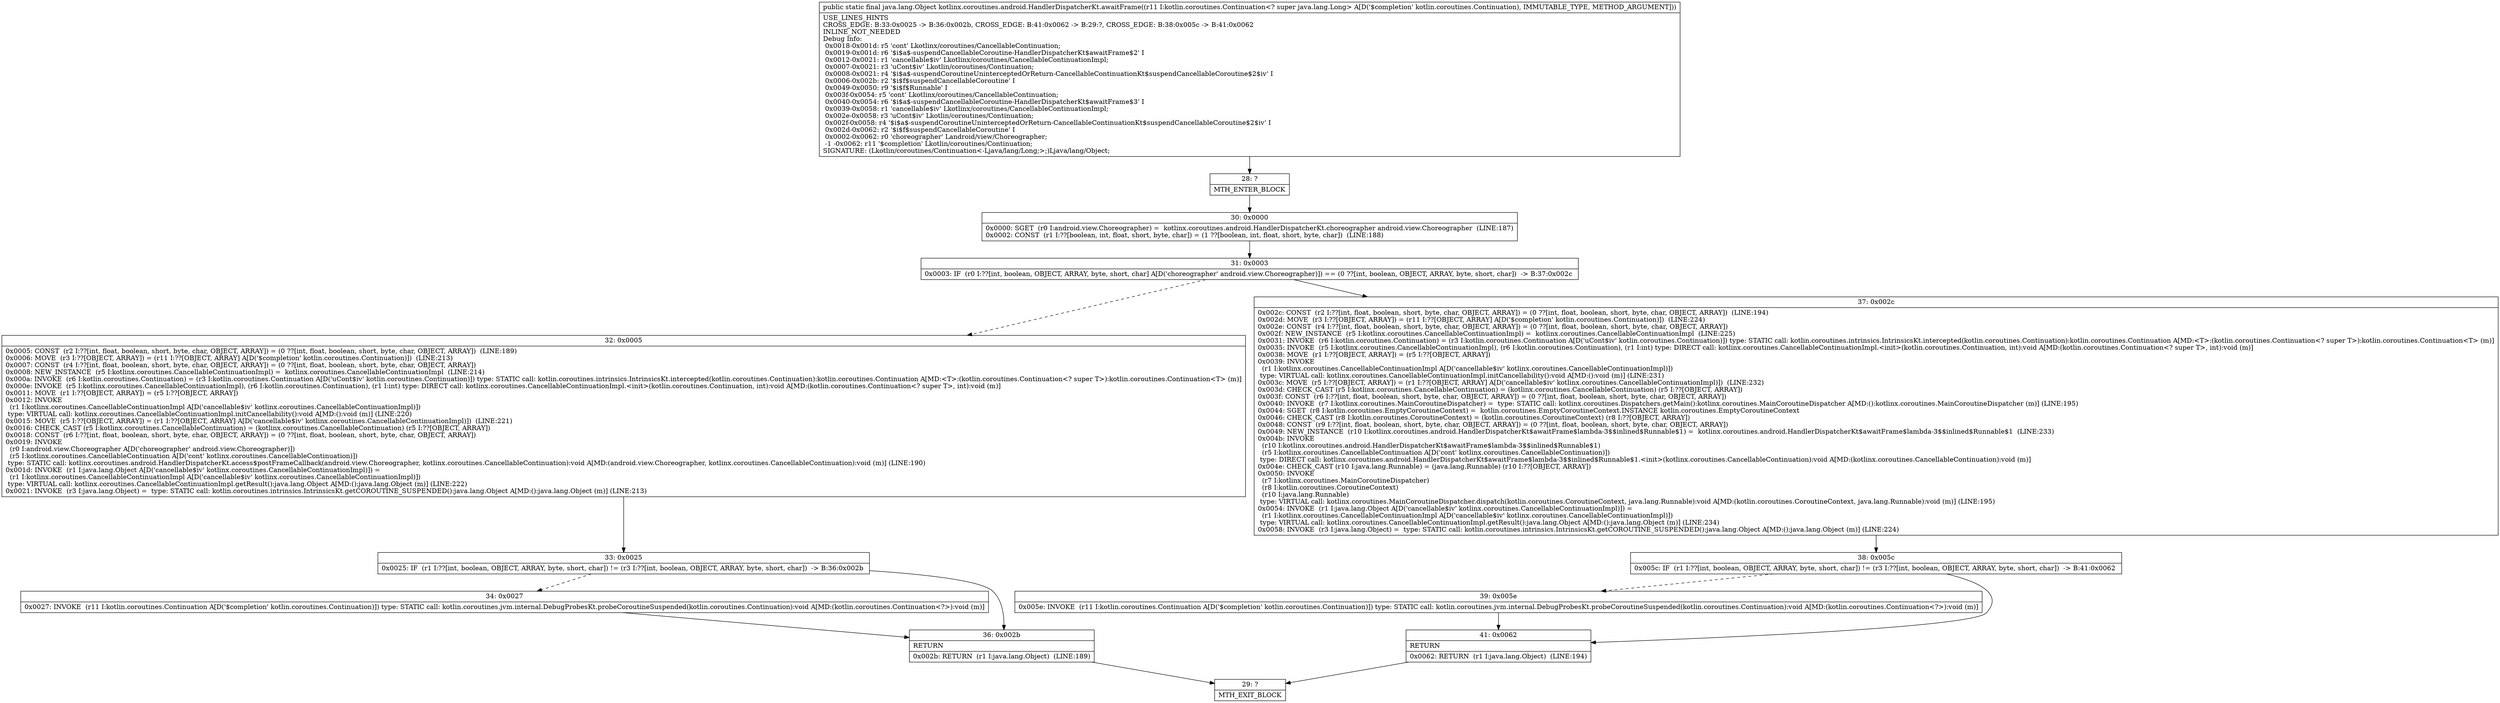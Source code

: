 digraph "CFG forkotlinx.coroutines.android.HandlerDispatcherKt.awaitFrame(Lkotlin\/coroutines\/Continuation;)Ljava\/lang\/Object;" {
Node_28 [shape=record,label="{28\:\ ?|MTH_ENTER_BLOCK\l}"];
Node_30 [shape=record,label="{30\:\ 0x0000|0x0000: SGET  (r0 I:android.view.Choreographer) =  kotlinx.coroutines.android.HandlerDispatcherKt.choreographer android.view.Choreographer  (LINE:187)\l0x0002: CONST  (r1 I:??[boolean, int, float, short, byte, char]) = (1 ??[boolean, int, float, short, byte, char])  (LINE:188)\l}"];
Node_31 [shape=record,label="{31\:\ 0x0003|0x0003: IF  (r0 I:??[int, boolean, OBJECT, ARRAY, byte, short, char] A[D('choreographer' android.view.Choreographer)]) == (0 ??[int, boolean, OBJECT, ARRAY, byte, short, char])  \-\> B:37:0x002c \l}"];
Node_32 [shape=record,label="{32\:\ 0x0005|0x0005: CONST  (r2 I:??[int, float, boolean, short, byte, char, OBJECT, ARRAY]) = (0 ??[int, float, boolean, short, byte, char, OBJECT, ARRAY])  (LINE:189)\l0x0006: MOVE  (r3 I:??[OBJECT, ARRAY]) = (r11 I:??[OBJECT, ARRAY] A[D('$completion' kotlin.coroutines.Continuation)])  (LINE:213)\l0x0007: CONST  (r4 I:??[int, float, boolean, short, byte, char, OBJECT, ARRAY]) = (0 ??[int, float, boolean, short, byte, char, OBJECT, ARRAY]) \l0x0008: NEW_INSTANCE  (r5 I:kotlinx.coroutines.CancellableContinuationImpl) =  kotlinx.coroutines.CancellableContinuationImpl  (LINE:214)\l0x000a: INVOKE  (r6 I:kotlin.coroutines.Continuation) = (r3 I:kotlin.coroutines.Continuation A[D('uCont$iv' kotlin.coroutines.Continuation)]) type: STATIC call: kotlin.coroutines.intrinsics.IntrinsicsKt.intercepted(kotlin.coroutines.Continuation):kotlin.coroutines.Continuation A[MD:\<T\>:(kotlin.coroutines.Continuation\<? super T\>):kotlin.coroutines.Continuation\<T\> (m)]\l0x000e: INVOKE  (r5 I:kotlinx.coroutines.CancellableContinuationImpl), (r6 I:kotlin.coroutines.Continuation), (r1 I:int) type: DIRECT call: kotlinx.coroutines.CancellableContinuationImpl.\<init\>(kotlin.coroutines.Continuation, int):void A[MD:(kotlin.coroutines.Continuation\<? super T\>, int):void (m)]\l0x0011: MOVE  (r1 I:??[OBJECT, ARRAY]) = (r5 I:??[OBJECT, ARRAY]) \l0x0012: INVOKE  \l  (r1 I:kotlinx.coroutines.CancellableContinuationImpl A[D('cancellable$iv' kotlinx.coroutines.CancellableContinuationImpl)])\l type: VIRTUAL call: kotlinx.coroutines.CancellableContinuationImpl.initCancellability():void A[MD:():void (m)] (LINE:220)\l0x0015: MOVE  (r5 I:??[OBJECT, ARRAY]) = (r1 I:??[OBJECT, ARRAY] A[D('cancellable$iv' kotlinx.coroutines.CancellableContinuationImpl)])  (LINE:221)\l0x0016: CHECK_CAST (r5 I:kotlinx.coroutines.CancellableContinuation) = (kotlinx.coroutines.CancellableContinuation) (r5 I:??[OBJECT, ARRAY]) \l0x0018: CONST  (r6 I:??[int, float, boolean, short, byte, char, OBJECT, ARRAY]) = (0 ??[int, float, boolean, short, byte, char, OBJECT, ARRAY]) \l0x0019: INVOKE  \l  (r0 I:android.view.Choreographer A[D('choreographer' android.view.Choreographer)])\l  (r5 I:kotlinx.coroutines.CancellableContinuation A[D('cont' kotlinx.coroutines.CancellableContinuation)])\l type: STATIC call: kotlinx.coroutines.android.HandlerDispatcherKt.access$postFrameCallback(android.view.Choreographer, kotlinx.coroutines.CancellableContinuation):void A[MD:(android.view.Choreographer, kotlinx.coroutines.CancellableContinuation):void (m)] (LINE:190)\l0x001d: INVOKE  (r1 I:java.lang.Object A[D('cancellable$iv' kotlinx.coroutines.CancellableContinuationImpl)]) = \l  (r1 I:kotlinx.coroutines.CancellableContinuationImpl A[D('cancellable$iv' kotlinx.coroutines.CancellableContinuationImpl)])\l type: VIRTUAL call: kotlinx.coroutines.CancellableContinuationImpl.getResult():java.lang.Object A[MD:():java.lang.Object (m)] (LINE:222)\l0x0021: INVOKE  (r3 I:java.lang.Object) =  type: STATIC call: kotlin.coroutines.intrinsics.IntrinsicsKt.getCOROUTINE_SUSPENDED():java.lang.Object A[MD:():java.lang.Object (m)] (LINE:213)\l}"];
Node_33 [shape=record,label="{33\:\ 0x0025|0x0025: IF  (r1 I:??[int, boolean, OBJECT, ARRAY, byte, short, char]) != (r3 I:??[int, boolean, OBJECT, ARRAY, byte, short, char])  \-\> B:36:0x002b \l}"];
Node_34 [shape=record,label="{34\:\ 0x0027|0x0027: INVOKE  (r11 I:kotlin.coroutines.Continuation A[D('$completion' kotlin.coroutines.Continuation)]) type: STATIC call: kotlin.coroutines.jvm.internal.DebugProbesKt.probeCoroutineSuspended(kotlin.coroutines.Continuation):void A[MD:(kotlin.coroutines.Continuation\<?\>):void (m)]\l}"];
Node_36 [shape=record,label="{36\:\ 0x002b|RETURN\l|0x002b: RETURN  (r1 I:java.lang.Object)  (LINE:189)\l}"];
Node_29 [shape=record,label="{29\:\ ?|MTH_EXIT_BLOCK\l}"];
Node_37 [shape=record,label="{37\:\ 0x002c|0x002c: CONST  (r2 I:??[int, float, boolean, short, byte, char, OBJECT, ARRAY]) = (0 ??[int, float, boolean, short, byte, char, OBJECT, ARRAY])  (LINE:194)\l0x002d: MOVE  (r3 I:??[OBJECT, ARRAY]) = (r11 I:??[OBJECT, ARRAY] A[D('$completion' kotlin.coroutines.Continuation)])  (LINE:224)\l0x002e: CONST  (r4 I:??[int, float, boolean, short, byte, char, OBJECT, ARRAY]) = (0 ??[int, float, boolean, short, byte, char, OBJECT, ARRAY]) \l0x002f: NEW_INSTANCE  (r5 I:kotlinx.coroutines.CancellableContinuationImpl) =  kotlinx.coroutines.CancellableContinuationImpl  (LINE:225)\l0x0031: INVOKE  (r6 I:kotlin.coroutines.Continuation) = (r3 I:kotlin.coroutines.Continuation A[D('uCont$iv' kotlin.coroutines.Continuation)]) type: STATIC call: kotlin.coroutines.intrinsics.IntrinsicsKt.intercepted(kotlin.coroutines.Continuation):kotlin.coroutines.Continuation A[MD:\<T\>:(kotlin.coroutines.Continuation\<? super T\>):kotlin.coroutines.Continuation\<T\> (m)]\l0x0035: INVOKE  (r5 I:kotlinx.coroutines.CancellableContinuationImpl), (r6 I:kotlin.coroutines.Continuation), (r1 I:int) type: DIRECT call: kotlinx.coroutines.CancellableContinuationImpl.\<init\>(kotlin.coroutines.Continuation, int):void A[MD:(kotlin.coroutines.Continuation\<? super T\>, int):void (m)]\l0x0038: MOVE  (r1 I:??[OBJECT, ARRAY]) = (r5 I:??[OBJECT, ARRAY]) \l0x0039: INVOKE  \l  (r1 I:kotlinx.coroutines.CancellableContinuationImpl A[D('cancellable$iv' kotlinx.coroutines.CancellableContinuationImpl)])\l type: VIRTUAL call: kotlinx.coroutines.CancellableContinuationImpl.initCancellability():void A[MD:():void (m)] (LINE:231)\l0x003c: MOVE  (r5 I:??[OBJECT, ARRAY]) = (r1 I:??[OBJECT, ARRAY] A[D('cancellable$iv' kotlinx.coroutines.CancellableContinuationImpl)])  (LINE:232)\l0x003d: CHECK_CAST (r5 I:kotlinx.coroutines.CancellableContinuation) = (kotlinx.coroutines.CancellableContinuation) (r5 I:??[OBJECT, ARRAY]) \l0x003f: CONST  (r6 I:??[int, float, boolean, short, byte, char, OBJECT, ARRAY]) = (0 ??[int, float, boolean, short, byte, char, OBJECT, ARRAY]) \l0x0040: INVOKE  (r7 I:kotlinx.coroutines.MainCoroutineDispatcher) =  type: STATIC call: kotlinx.coroutines.Dispatchers.getMain():kotlinx.coroutines.MainCoroutineDispatcher A[MD:():kotlinx.coroutines.MainCoroutineDispatcher (m)] (LINE:195)\l0x0044: SGET  (r8 I:kotlin.coroutines.EmptyCoroutineContext) =  kotlin.coroutines.EmptyCoroutineContext.INSTANCE kotlin.coroutines.EmptyCoroutineContext \l0x0046: CHECK_CAST (r8 I:kotlin.coroutines.CoroutineContext) = (kotlin.coroutines.CoroutineContext) (r8 I:??[OBJECT, ARRAY]) \l0x0048: CONST  (r9 I:??[int, float, boolean, short, byte, char, OBJECT, ARRAY]) = (0 ??[int, float, boolean, short, byte, char, OBJECT, ARRAY]) \l0x0049: NEW_INSTANCE  (r10 I:kotlinx.coroutines.android.HandlerDispatcherKt$awaitFrame$lambda\-3$$inlined$Runnable$1) =  kotlinx.coroutines.android.HandlerDispatcherKt$awaitFrame$lambda\-3$$inlined$Runnable$1  (LINE:233)\l0x004b: INVOKE  \l  (r10 I:kotlinx.coroutines.android.HandlerDispatcherKt$awaitFrame$lambda\-3$$inlined$Runnable$1)\l  (r5 I:kotlinx.coroutines.CancellableContinuation A[D('cont' kotlinx.coroutines.CancellableContinuation)])\l type: DIRECT call: kotlinx.coroutines.android.HandlerDispatcherKt$awaitFrame$lambda\-3$$inlined$Runnable$1.\<init\>(kotlinx.coroutines.CancellableContinuation):void A[MD:(kotlinx.coroutines.CancellableContinuation):void (m)]\l0x004e: CHECK_CAST (r10 I:java.lang.Runnable) = (java.lang.Runnable) (r10 I:??[OBJECT, ARRAY]) \l0x0050: INVOKE  \l  (r7 I:kotlinx.coroutines.MainCoroutineDispatcher)\l  (r8 I:kotlin.coroutines.CoroutineContext)\l  (r10 I:java.lang.Runnable)\l type: VIRTUAL call: kotlinx.coroutines.MainCoroutineDispatcher.dispatch(kotlin.coroutines.CoroutineContext, java.lang.Runnable):void A[MD:(kotlin.coroutines.CoroutineContext, java.lang.Runnable):void (m)] (LINE:195)\l0x0054: INVOKE  (r1 I:java.lang.Object A[D('cancellable$iv' kotlinx.coroutines.CancellableContinuationImpl)]) = \l  (r1 I:kotlinx.coroutines.CancellableContinuationImpl A[D('cancellable$iv' kotlinx.coroutines.CancellableContinuationImpl)])\l type: VIRTUAL call: kotlinx.coroutines.CancellableContinuationImpl.getResult():java.lang.Object A[MD:():java.lang.Object (m)] (LINE:234)\l0x0058: INVOKE  (r3 I:java.lang.Object) =  type: STATIC call: kotlin.coroutines.intrinsics.IntrinsicsKt.getCOROUTINE_SUSPENDED():java.lang.Object A[MD:():java.lang.Object (m)] (LINE:224)\l}"];
Node_38 [shape=record,label="{38\:\ 0x005c|0x005c: IF  (r1 I:??[int, boolean, OBJECT, ARRAY, byte, short, char]) != (r3 I:??[int, boolean, OBJECT, ARRAY, byte, short, char])  \-\> B:41:0x0062 \l}"];
Node_39 [shape=record,label="{39\:\ 0x005e|0x005e: INVOKE  (r11 I:kotlin.coroutines.Continuation A[D('$completion' kotlin.coroutines.Continuation)]) type: STATIC call: kotlin.coroutines.jvm.internal.DebugProbesKt.probeCoroutineSuspended(kotlin.coroutines.Continuation):void A[MD:(kotlin.coroutines.Continuation\<?\>):void (m)]\l}"];
Node_41 [shape=record,label="{41\:\ 0x0062|RETURN\l|0x0062: RETURN  (r1 I:java.lang.Object)  (LINE:194)\l}"];
MethodNode[shape=record,label="{public static final java.lang.Object kotlinx.coroutines.android.HandlerDispatcherKt.awaitFrame((r11 I:kotlin.coroutines.Continuation\<? super java.lang.Long\> A[D('$completion' kotlin.coroutines.Continuation), IMMUTABLE_TYPE, METHOD_ARGUMENT]))  | USE_LINES_HINTS\lCROSS_EDGE: B:33:0x0025 \-\> B:36:0x002b, CROSS_EDGE: B:41:0x0062 \-\> B:29:?, CROSS_EDGE: B:38:0x005c \-\> B:41:0x0062\lINLINE_NOT_NEEDED\lDebug Info:\l  0x0018\-0x001d: r5 'cont' Lkotlinx\/coroutines\/CancellableContinuation;\l  0x0019\-0x001d: r6 '$i$a$\-suspendCancellableCoroutine\-HandlerDispatcherKt$awaitFrame$2' I\l  0x0012\-0x0021: r1 'cancellable$iv' Lkotlinx\/coroutines\/CancellableContinuationImpl;\l  0x0007\-0x0021: r3 'uCont$iv' Lkotlin\/coroutines\/Continuation;\l  0x0008\-0x0021: r4 '$i$a$\-suspendCoroutineUninterceptedOrReturn\-CancellableContinuationKt$suspendCancellableCoroutine$2$iv' I\l  0x0006\-0x002b: r2 '$i$f$suspendCancellableCoroutine' I\l  0x0049\-0x0050: r9 '$i$f$Runnable' I\l  0x003f\-0x0054: r5 'cont' Lkotlinx\/coroutines\/CancellableContinuation;\l  0x0040\-0x0054: r6 '$i$a$\-suspendCancellableCoroutine\-HandlerDispatcherKt$awaitFrame$3' I\l  0x0039\-0x0058: r1 'cancellable$iv' Lkotlinx\/coroutines\/CancellableContinuationImpl;\l  0x002e\-0x0058: r3 'uCont$iv' Lkotlin\/coroutines\/Continuation;\l  0x002f\-0x0058: r4 '$i$a$\-suspendCoroutineUninterceptedOrReturn\-CancellableContinuationKt$suspendCancellableCoroutine$2$iv' I\l  0x002d\-0x0062: r2 '$i$f$suspendCancellableCoroutine' I\l  0x0002\-0x0062: r0 'choreographer' Landroid\/view\/Choreographer;\l  \-1 \-0x0062: r11 '$completion' Lkotlin\/coroutines\/Continuation;\lSIGNATURE: (Lkotlin\/coroutines\/Continuation\<\-Ljava\/lang\/Long;\>;)Ljava\/lang\/Object;\l}"];
MethodNode -> Node_28;Node_28 -> Node_30;
Node_30 -> Node_31;
Node_31 -> Node_32[style=dashed];
Node_31 -> Node_37;
Node_32 -> Node_33;
Node_33 -> Node_34[style=dashed];
Node_33 -> Node_36;
Node_34 -> Node_36;
Node_36 -> Node_29;
Node_37 -> Node_38;
Node_38 -> Node_39[style=dashed];
Node_38 -> Node_41;
Node_39 -> Node_41;
Node_41 -> Node_29;
}

